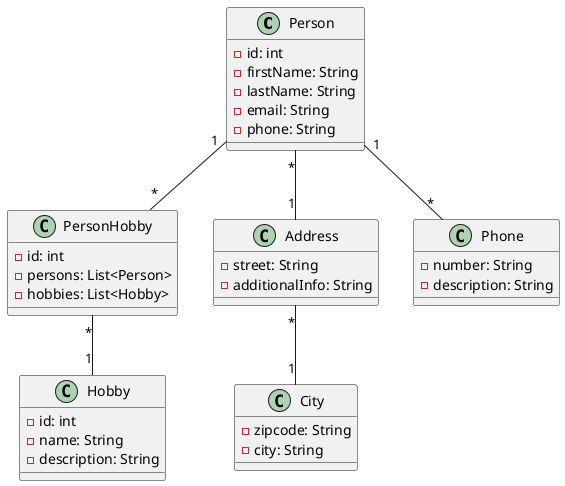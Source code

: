 @startuml
'https://plantuml.com/class-diagram
class Person {
    - id: int
    - firstName: String
    - lastName: String
    - email: String
    - phone: String
}
class PersonHobby {
    - id: int
    - persons: List<Person>
    - hobbies: List<Hobby>
}
class Hobby {
    - id: int
    - name: String
    - description: String
}
class Address {
    - street: String
    - additionalInfo: String
}
class City {
    - zipcode: String
    - city: String
}
class Phone {
    - number: String
    - description: String
}

Person "1" -- "*" PersonHobby
PersonHobby "*" -- "1" Hobby
Person "*" -- "1" Address
Address "*" -- "1" City
Person "1" -- "*" Phone



@enduml